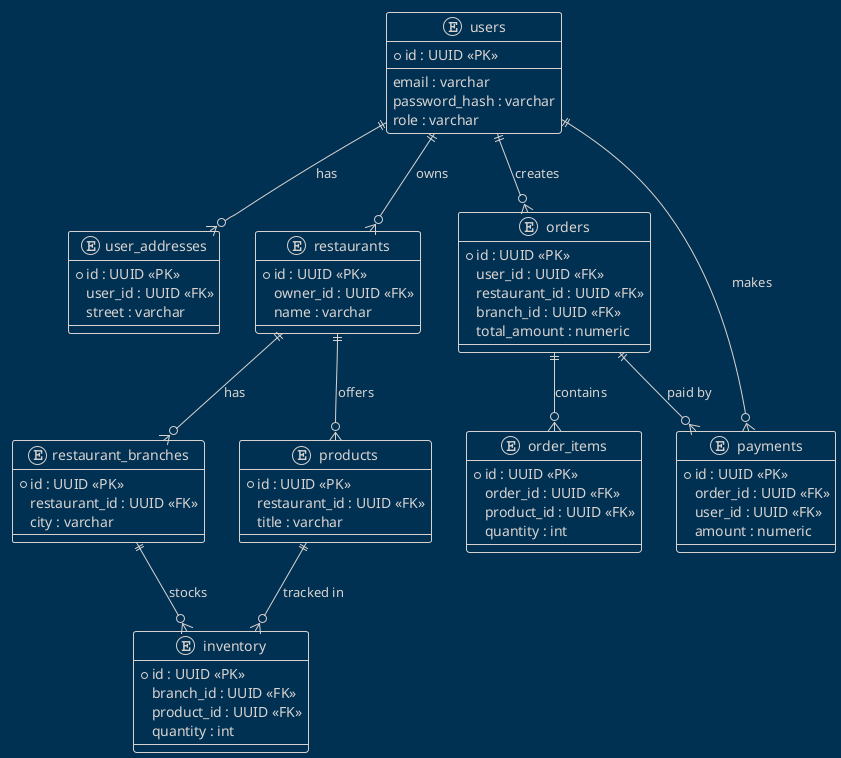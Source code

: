 @startuml
!theme blueprint

entity "users" as users {
  *id : UUID <<PK>>
  --
  email : varchar
  password_hash : varchar
  role : varchar
}

entity "user_addresses" as addr {
  *id : UUID <<PK>>
  user_id : UUID <<FK>>
  street : varchar
}

entity "restaurants" as rest {
  *id : UUID <<PK>>
  owner_id : UUID <<FK>>
  name : varchar
}

entity "restaurant_branches" as branch {
  *id : UUID <<PK>>
  restaurant_id : UUID <<FK>>
  city : varchar
}

entity "products" as prod {
  *id : UUID <<PK>>
  restaurant_id : UUID <<FK>>
  title : varchar
}

entity "inventory" as inv {
  *id : UUID <<PK>>
  branch_id : UUID <<FK>>
  product_id : UUID <<FK>>
  quantity : int
}

entity "orders" as ord {
  *id : UUID <<PK>>
  user_id : UUID <<FK>>
  restaurant_id : UUID <<FK>>
  branch_id : UUID <<FK>>
  total_amount : numeric
}

entity "order_items" as items {
  *id : UUID <<PK>>
  order_id : UUID <<FK>>
  product_id : UUID <<FK>>
  quantity : int
}

entity "payments" as pay {
  *id : UUID <<PK>>
  order_id : UUID <<FK>>
  user_id : UUID <<FK>>
  amount : numeric
}

users ||--o{ addr : "has"
users ||--o{ rest : "owns"
rest ||--o{ branch : "has"
rest ||--o{ prod : "offers"
branch ||--o{ inv : "stocks"
prod ||--o{ inv : "tracked in"
users ||--o{ pay : "makes"
users ||--o{ ord : "creates"
ord ||--o{ items : "contains"
ord ||--o{ pay : "paid by"
@enduml
